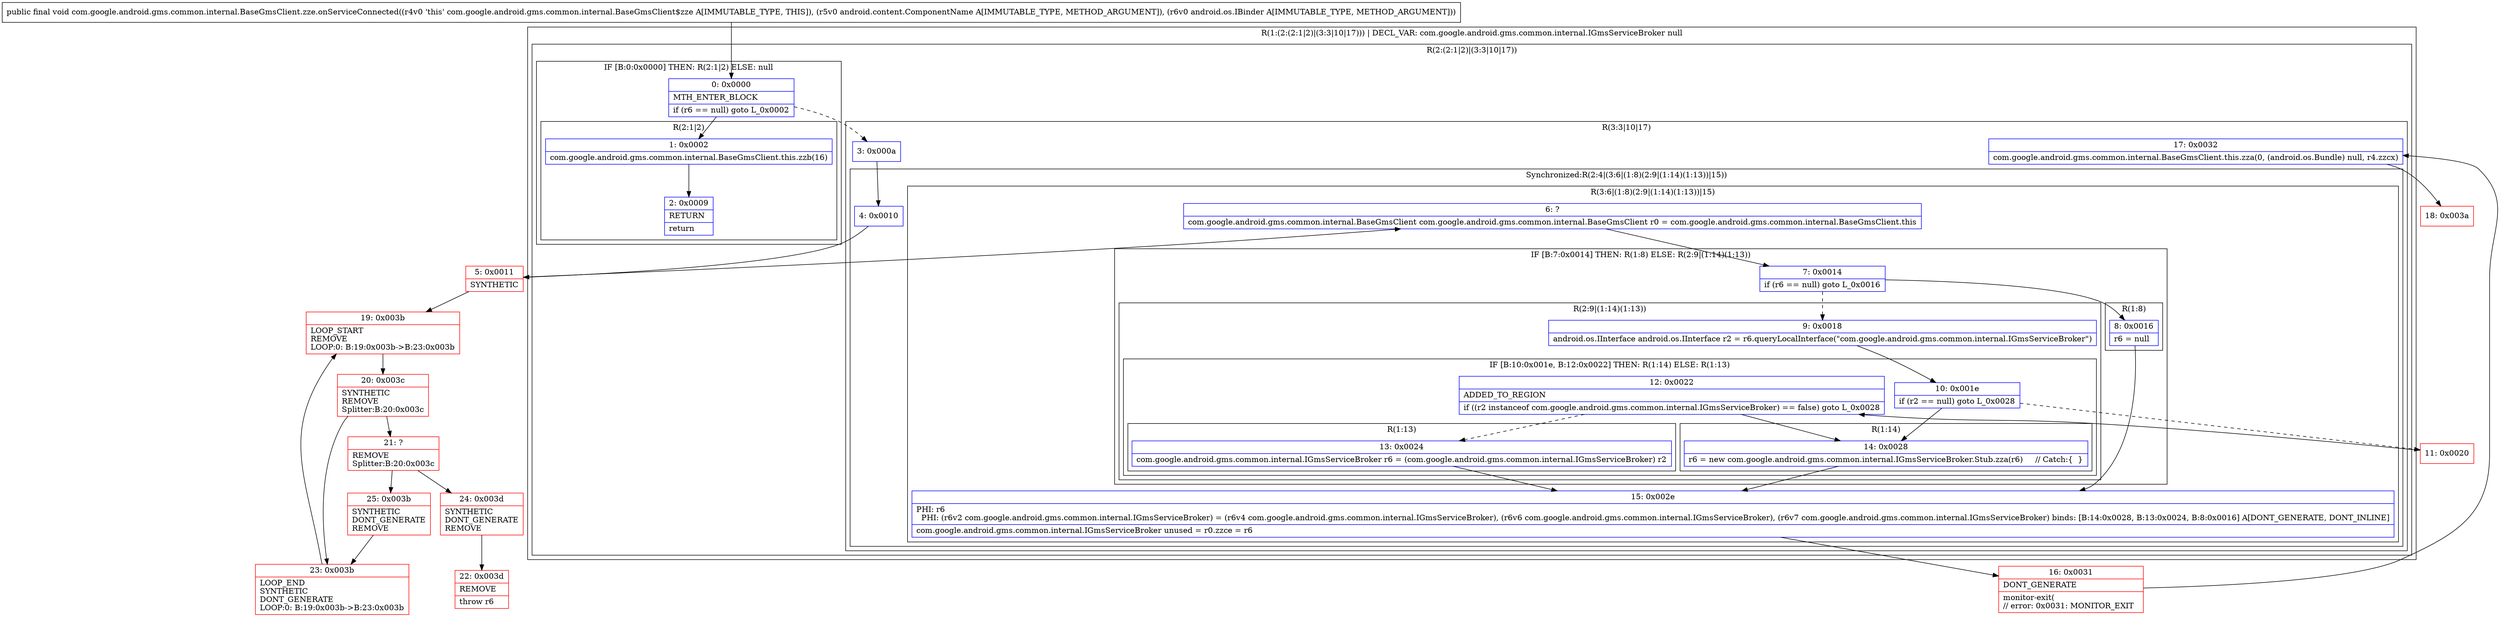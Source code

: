 digraph "CFG forcom.google.android.gms.common.internal.BaseGmsClient.zze.onServiceConnected(Landroid\/content\/ComponentName;Landroid\/os\/IBinder;)V" {
subgraph cluster_Region_981868156 {
label = "R(1:(2:(2:1|2)|(3:3|10|17))) | DECL_VAR: com.google.android.gms.common.internal.IGmsServiceBroker null\l";
node [shape=record,color=blue];
subgraph cluster_Region_628508265 {
label = "R(2:(2:1|2)|(3:3|10|17))";
node [shape=record,color=blue];
subgraph cluster_IfRegion_474642668 {
label = "IF [B:0:0x0000] THEN: R(2:1|2) ELSE: null";
node [shape=record,color=blue];
Node_0 [shape=record,label="{0\:\ 0x0000|MTH_ENTER_BLOCK\l|if (r6 == null) goto L_0x0002\l}"];
subgraph cluster_Region_2136793911 {
label = "R(2:1|2)";
node [shape=record,color=blue];
Node_1 [shape=record,label="{1\:\ 0x0002|com.google.android.gms.common.internal.BaseGmsClient.this.zzb(16)\l}"];
Node_2 [shape=record,label="{2\:\ 0x0009|RETURN\l|return\l}"];
}
}
subgraph cluster_Region_1973647198 {
label = "R(3:3|10|17)";
node [shape=record,color=blue];
Node_3 [shape=record,label="{3\:\ 0x000a}"];
subgraph cluster_SynchronizedRegion_1659974285 {
label = "Synchronized:R(2:4|(3:6|(1:8)(2:9|(1:14)(1:13))|15))";
node [shape=record,color=blue];
Node_4 [shape=record,label="{4\:\ 0x0010}"];
subgraph cluster_Region_1640665545 {
label = "R(3:6|(1:8)(2:9|(1:14)(1:13))|15)";
node [shape=record,color=blue];
Node_6 [shape=record,label="{6\:\ ?|com.google.android.gms.common.internal.BaseGmsClient com.google.android.gms.common.internal.BaseGmsClient r0 = com.google.android.gms.common.internal.BaseGmsClient.this\l}"];
subgraph cluster_IfRegion_766749479 {
label = "IF [B:7:0x0014] THEN: R(1:8) ELSE: R(2:9|(1:14)(1:13))";
node [shape=record,color=blue];
Node_7 [shape=record,label="{7\:\ 0x0014|if (r6 == null) goto L_0x0016\l}"];
subgraph cluster_Region_1451811535 {
label = "R(1:8)";
node [shape=record,color=blue];
Node_8 [shape=record,label="{8\:\ 0x0016|r6 = null\l}"];
}
subgraph cluster_Region_1677292814 {
label = "R(2:9|(1:14)(1:13))";
node [shape=record,color=blue];
Node_9 [shape=record,label="{9\:\ 0x0018|android.os.IInterface android.os.IInterface r2 = r6.queryLocalInterface(\"com.google.android.gms.common.internal.IGmsServiceBroker\")\l}"];
subgraph cluster_IfRegion_2088788144 {
label = "IF [B:10:0x001e, B:12:0x0022] THEN: R(1:14) ELSE: R(1:13)";
node [shape=record,color=blue];
Node_10 [shape=record,label="{10\:\ 0x001e|if (r2 == null) goto L_0x0028\l}"];
Node_12 [shape=record,label="{12\:\ 0x0022|ADDED_TO_REGION\l|if ((r2 instanceof com.google.android.gms.common.internal.IGmsServiceBroker) == false) goto L_0x0028\l}"];
subgraph cluster_Region_1738477374 {
label = "R(1:14)";
node [shape=record,color=blue];
Node_14 [shape=record,label="{14\:\ 0x0028|r6 = new com.google.android.gms.common.internal.IGmsServiceBroker.Stub.zza(r6)     \/\/ Catch:\{  \}\l}"];
}
subgraph cluster_Region_90937677 {
label = "R(1:13)";
node [shape=record,color=blue];
Node_13 [shape=record,label="{13\:\ 0x0024|com.google.android.gms.common.internal.IGmsServiceBroker r6 = (com.google.android.gms.common.internal.IGmsServiceBroker) r2\l}"];
}
}
}
}
Node_15 [shape=record,label="{15\:\ 0x002e|PHI: r6 \l  PHI: (r6v2 com.google.android.gms.common.internal.IGmsServiceBroker) = (r6v4 com.google.android.gms.common.internal.IGmsServiceBroker), (r6v6 com.google.android.gms.common.internal.IGmsServiceBroker), (r6v7 com.google.android.gms.common.internal.IGmsServiceBroker) binds: [B:14:0x0028, B:13:0x0024, B:8:0x0016] A[DONT_GENERATE, DONT_INLINE]\l|com.google.android.gms.common.internal.IGmsServiceBroker unused = r0.zzce = r6\l}"];
}
}
Node_17 [shape=record,label="{17\:\ 0x0032|com.google.android.gms.common.internal.BaseGmsClient.this.zza(0, (android.os.Bundle) null, r4.zzcx)\l}"];
}
}
}
Node_5 [shape=record,color=red,label="{5\:\ 0x0011|SYNTHETIC\l}"];
Node_11 [shape=record,color=red,label="{11\:\ 0x0020}"];
Node_16 [shape=record,color=red,label="{16\:\ 0x0031|DONT_GENERATE\l|monitor\-exit(\l\/\/ error: 0x0031: MONITOR_EXIT  \l}"];
Node_18 [shape=record,color=red,label="{18\:\ 0x003a}"];
Node_19 [shape=record,color=red,label="{19\:\ 0x003b|LOOP_START\lREMOVE\lLOOP:0: B:19:0x003b\-\>B:23:0x003b\l}"];
Node_20 [shape=record,color=red,label="{20\:\ 0x003c|SYNTHETIC\lREMOVE\lSplitter:B:20:0x003c\l}"];
Node_21 [shape=record,color=red,label="{21\:\ ?|REMOVE\lSplitter:B:20:0x003c\l}"];
Node_22 [shape=record,color=red,label="{22\:\ 0x003d|REMOVE\l|throw r6\l}"];
Node_23 [shape=record,color=red,label="{23\:\ 0x003b|LOOP_END\lSYNTHETIC\lDONT_GENERATE\lLOOP:0: B:19:0x003b\-\>B:23:0x003b\l}"];
Node_24 [shape=record,color=red,label="{24\:\ 0x003d|SYNTHETIC\lDONT_GENERATE\lREMOVE\l}"];
Node_25 [shape=record,color=red,label="{25\:\ 0x003b|SYNTHETIC\lDONT_GENERATE\lREMOVE\l}"];
MethodNode[shape=record,label="{public final void com.google.android.gms.common.internal.BaseGmsClient.zze.onServiceConnected((r4v0 'this' com.google.android.gms.common.internal.BaseGmsClient$zze A[IMMUTABLE_TYPE, THIS]), (r5v0 android.content.ComponentName A[IMMUTABLE_TYPE, METHOD_ARGUMENT]), (r6v0 android.os.IBinder A[IMMUTABLE_TYPE, METHOD_ARGUMENT])) }"];
MethodNode -> Node_0;
Node_0 -> Node_1;
Node_0 -> Node_3[style=dashed];
Node_1 -> Node_2;
Node_3 -> Node_4;
Node_4 -> Node_5;
Node_6 -> Node_7;
Node_7 -> Node_8;
Node_7 -> Node_9[style=dashed];
Node_8 -> Node_15;
Node_9 -> Node_10;
Node_10 -> Node_11[style=dashed];
Node_10 -> Node_14;
Node_12 -> Node_13[style=dashed];
Node_12 -> Node_14;
Node_14 -> Node_15;
Node_13 -> Node_15;
Node_15 -> Node_16;
Node_17 -> Node_18;
Node_5 -> Node_6;
Node_5 -> Node_19;
Node_11 -> Node_12;
Node_16 -> Node_17;
Node_19 -> Node_20;
Node_20 -> Node_21;
Node_20 -> Node_23;
Node_21 -> Node_24;
Node_21 -> Node_25;
Node_23 -> Node_19;
Node_24 -> Node_22;
Node_25 -> Node_23;
}

